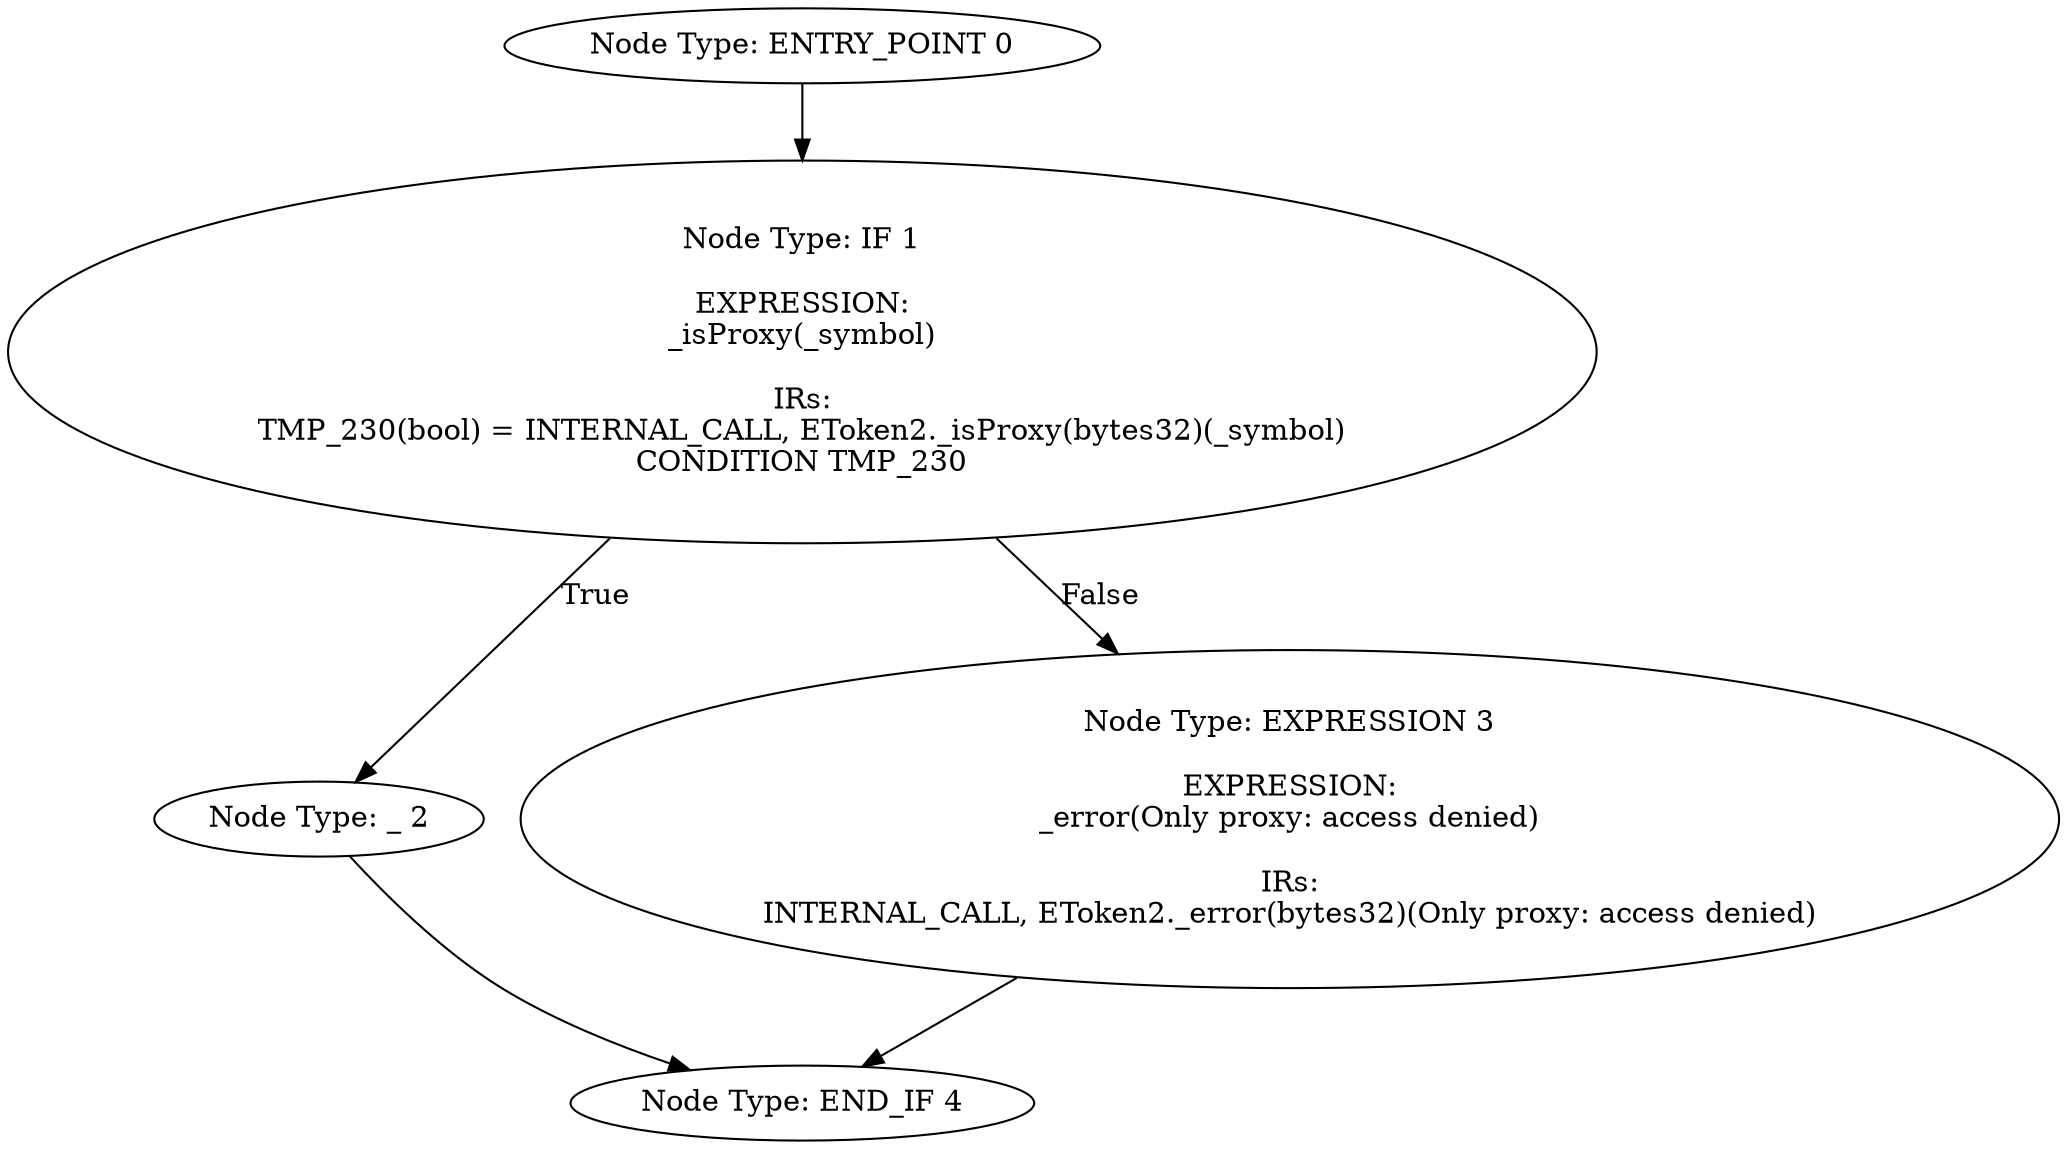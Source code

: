 digraph{
0[label="Node Type: ENTRY_POINT 0
"];
0->1;
1[label="Node Type: IF 1

EXPRESSION:
_isProxy(_symbol)

IRs:
TMP_230(bool) = INTERNAL_CALL, EToken2._isProxy(bytes32)(_symbol)
CONDITION TMP_230"];
1->2[label="True"];
1->3[label="False"];
2[label="Node Type: _ 2
"];
2->4;
3[label="Node Type: EXPRESSION 3

EXPRESSION:
_error(Only proxy: access denied)

IRs:
INTERNAL_CALL, EToken2._error(bytes32)(Only proxy: access denied)"];
3->4;
4[label="Node Type: END_IF 4
"];
}
